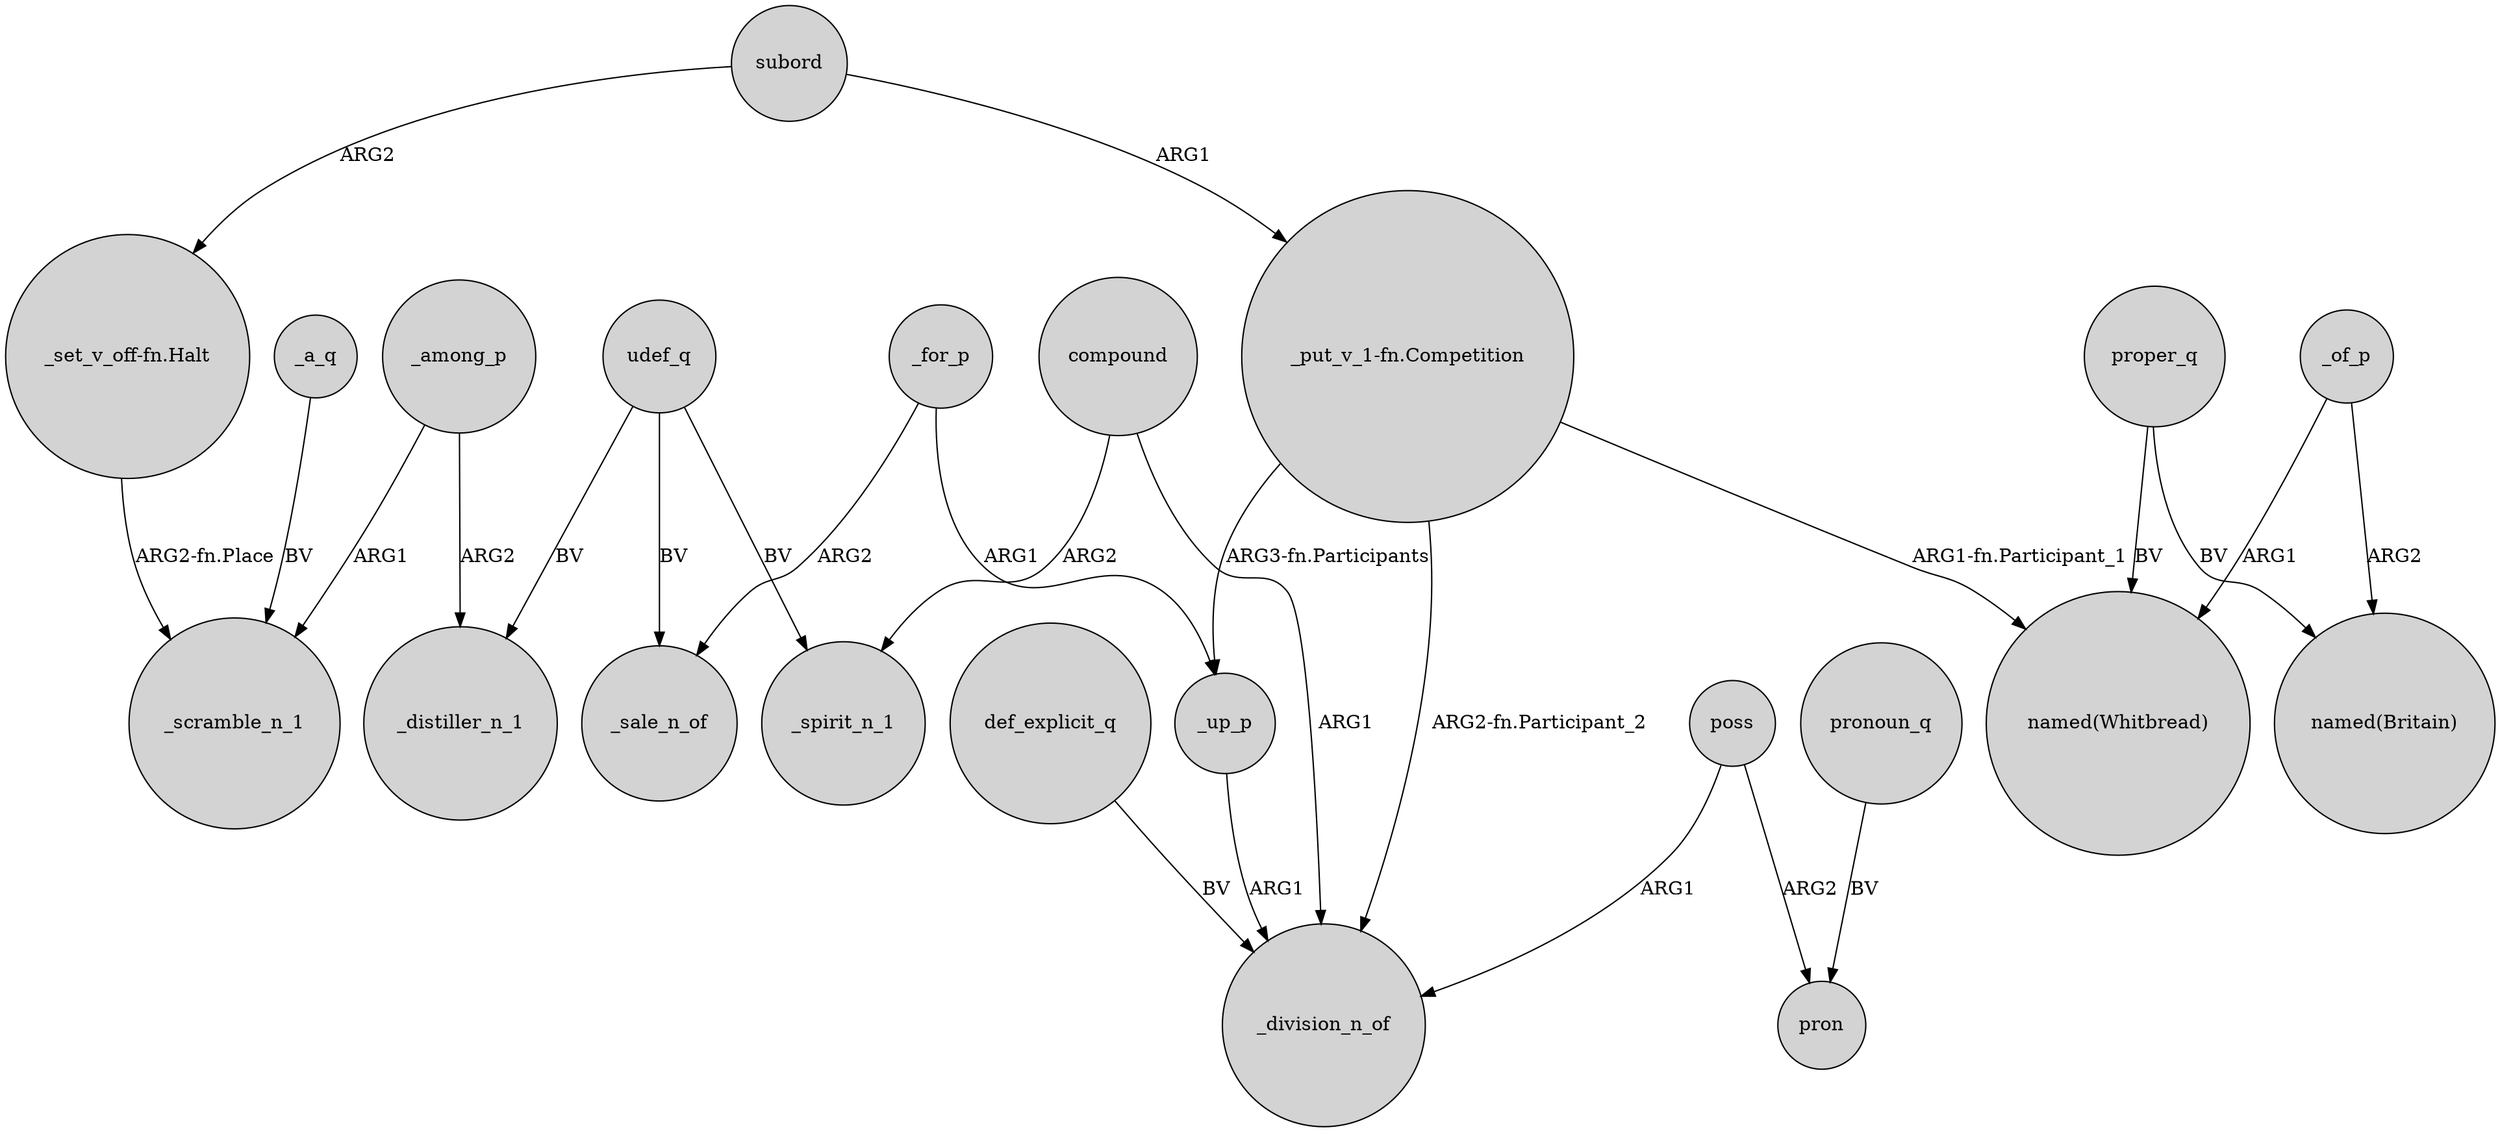 digraph {
	node [shape=circle style=filled]
	udef_q -> _distiller_n_1 [label=BV]
	_among_p -> _scramble_n_1 [label=ARG1]
	udef_q -> _spirit_n_1 [label=BV]
	def_explicit_q -> _division_n_of [label=BV]
	_of_p -> "named(Britain)" [label=ARG2]
	_a_q -> _scramble_n_1 [label=BV]
	_for_p -> _sale_n_of [label=ARG2]
	subord -> "_put_v_1-fn.Competition" [label=ARG1]
	udef_q -> _sale_n_of [label=BV]
	"_set_v_off-fn.Halt" -> _scramble_n_1 [label="ARG2-fn.Place"]
	_of_p -> "named(Whitbread)" [label=ARG1]
	pronoun_q -> pron [label=BV]
	_for_p -> _up_p [label=ARG1]
	poss -> pron [label=ARG2]
	proper_q -> "named(Britain)" [label=BV]
	_up_p -> _division_n_of [label=ARG1]
	compound -> _division_n_of [label=ARG1]
	proper_q -> "named(Whitbread)" [label=BV]
	"_put_v_1-fn.Competition" -> _division_n_of [label="ARG2-fn.Participant_2"]
	_among_p -> _distiller_n_1 [label=ARG2]
	subord -> "_set_v_off-fn.Halt" [label=ARG2]
	poss -> _division_n_of [label=ARG1]
	"_put_v_1-fn.Competition" -> "named(Whitbread)" [label="ARG1-fn.Participant_1"]
	"_put_v_1-fn.Competition" -> _up_p [label="ARG3-fn.Participants"]
	compound -> _spirit_n_1 [label=ARG2]
}
